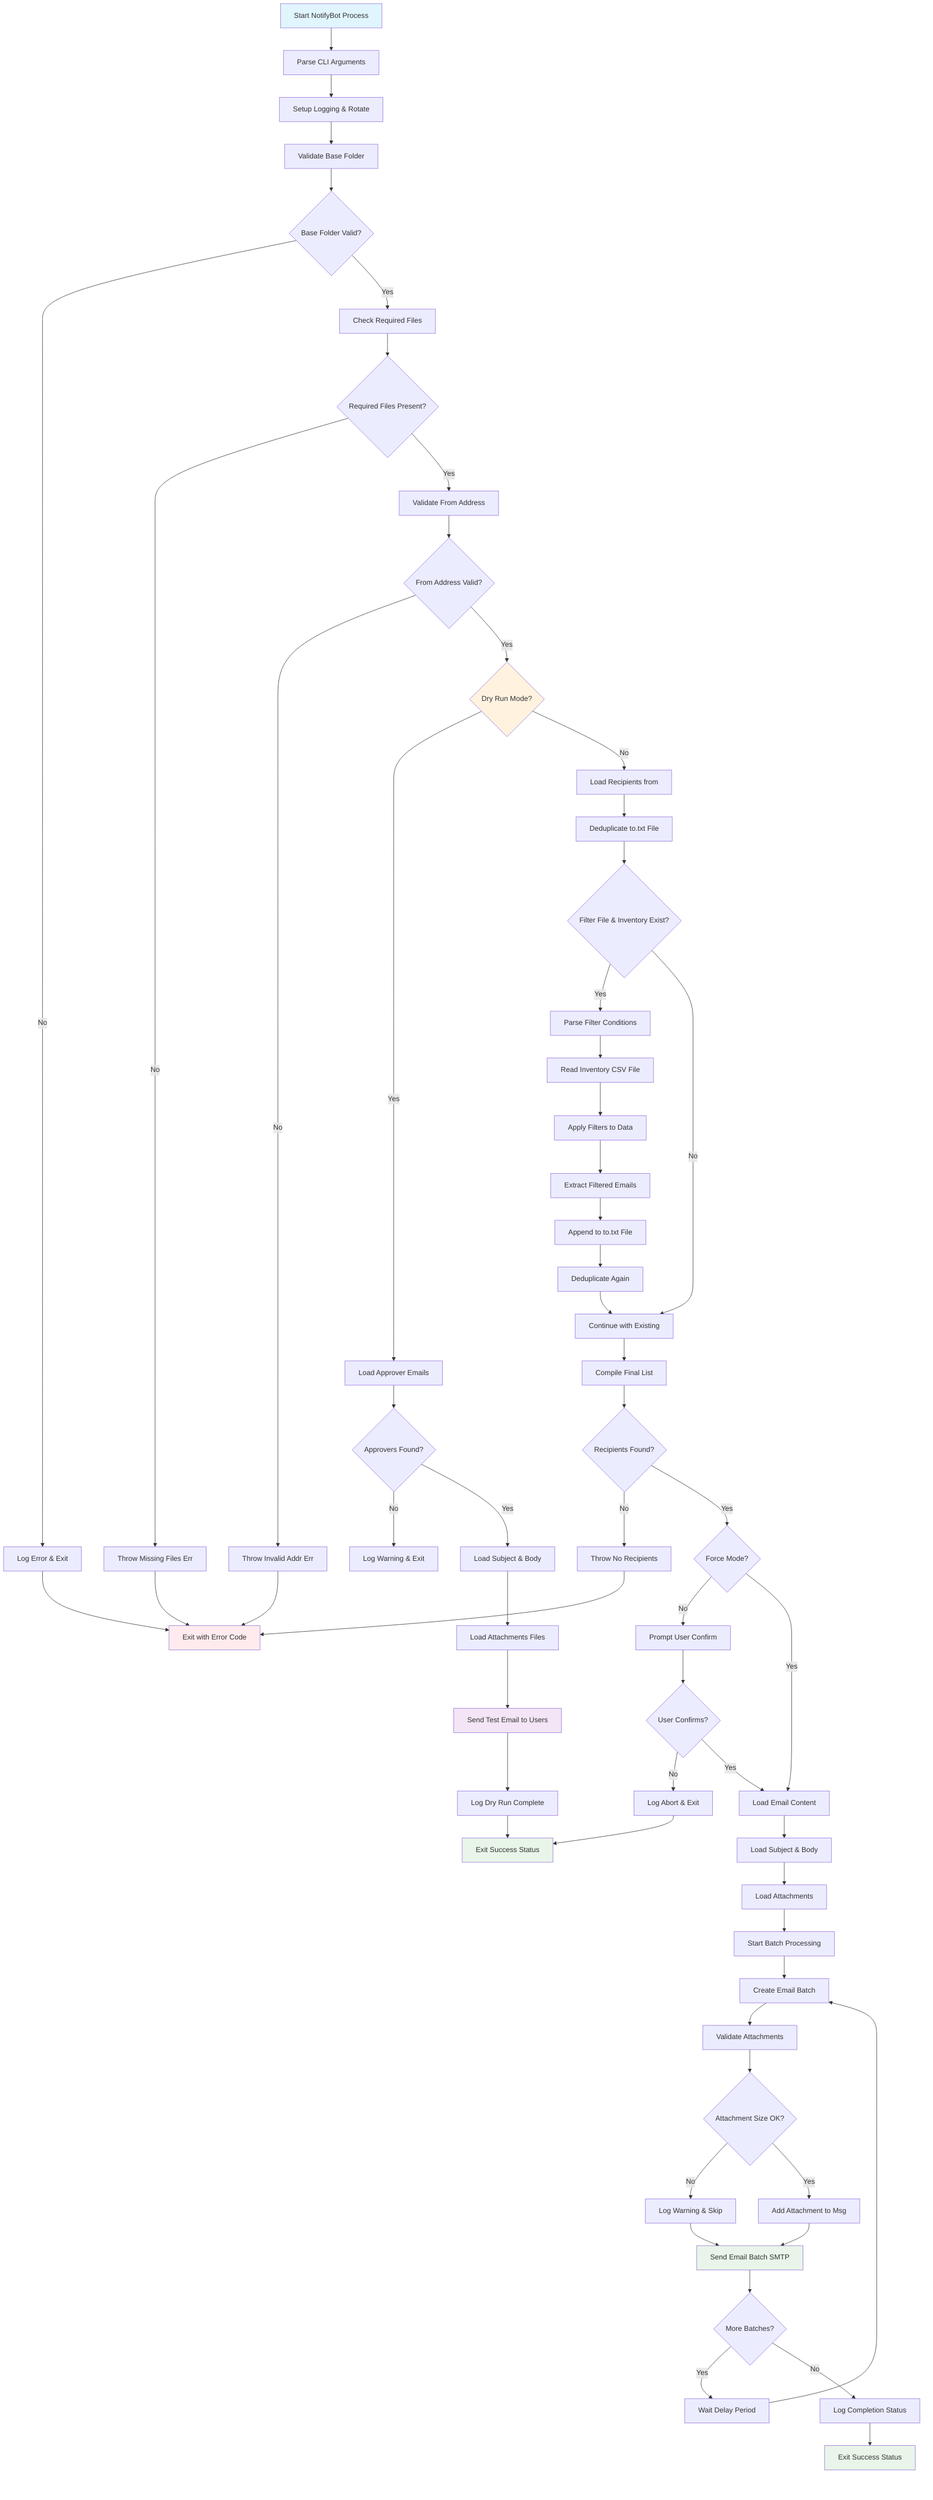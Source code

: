 flowchart TD
    A["Start NotifyBot Process"] --> B["Parse CLI Arguments     "]
    B --> C["Setup Logging & Rotate  "]
    C --> D["Validate Base Folder    "]
    D --> E{"Base Folder Valid?"}
    E -->|No| F["Log Error & Exit      "]
    E -->|Yes| G["Check Required Files   "]
    G --> H{"Required Files Present?"}
    H -->|No| I["Throw Missing Files Err"]
    H -->|Yes| J["Validate From Address  "]
    J --> K{"From Address Valid?"}
    K -->|No| L["Throw Invalid Addr Err "]
    K -->|Yes| M{"Dry Run Mode?"}
    
    M -->|Yes| N["Load Approver Emails   "]
    N --> O{"Approvers Found?"}
    O -->|No| P["Log Warning & Exit     "]
    O -->|Yes| Q["Load Subject & Body    "]
    Q --> R["Load Attachments Files  "]
    R --> S["Send Test Email to Users"]
    S --> T["Log Dry Run Complete   "]
    T --> U["Exit Success Status    "]
    
    M -->|No| V["Load Recipients from   "]
    V --> W["Deduplicate to.txt File "]
    W --> X{"Filter File & Inventory Exist?"}
    X -->|Yes| Y["Parse Filter Conditions"]
    Y --> Z["Read Inventory CSV File "]
    Z --> AA["Apply Filters to Data  "]
    AA --> BB["Extract Filtered Emails"]
    BB --> CC["Append to to.txt File  "]
    CC --> DD["Deduplicate Again      "]
    X -->|No| EE["Continue with Existing "]
    DD --> EE
    
    EE --> FF["Compile Final List     "]
    FF --> GG{"Recipients Found?"}
    GG -->|No| HH["Throw No Recipients   "]
    GG -->|Yes| II{"Force Mode?"}
    II -->|No| JJ["Prompt User Confirm   "]
    JJ --> KK{"User Confirms?"}
    KK -->|No| LL["Log Abort & Exit      "]
    KK -->|Yes| MM["Load Email Content    "]
    II -->|Yes| MM
    
    MM --> NN["Load Subject & Body    "]
    NN --> OO["Load Attachments       "]
    OO --> PP["Start Batch Processing "]
    PP --> QQ["Create Email Batch     "]
    QQ --> RR["Validate Attachments   "]
    RR --> SS{"Attachment Size OK?"}
    SS -->|No| TT["Log Warning & Skip    "]
    SS -->|Yes| UU["Add Attachment to Msg "]
    TT --> VV
    UU --> VV["Send Email Batch SMTP  "]
    VV --> WW{"More Batches?"}
    WW -->|Yes| XX["Wait Delay Period     "]
    XX --> QQ
    WW -->|No| YY["Log Completion Status "]
    YY --> ZZ["Exit Success Status    "]
    
    F --> AAA["Exit with Error Code   "]
    I --> AAA
    L --> AAA
    HH --> AAA
    LL --> U
    
    style A fill:#e1f5fe
    style M fill:#fff3e0
    style S fill:#f3e5f5
    style VV fill:#e8f5e8
    style AAA fill:#ffebee
    style U fill:#e8f5e8
    style ZZ fill:#e8f5e8